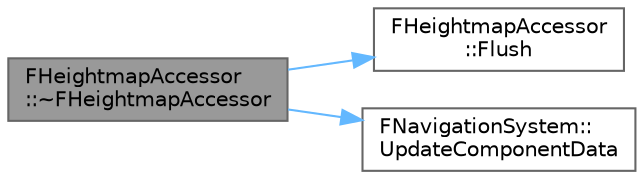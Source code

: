 digraph "FHeightmapAccessor::~FHeightmapAccessor"
{
 // INTERACTIVE_SVG=YES
 // LATEX_PDF_SIZE
  bgcolor="transparent";
  edge [fontname=Helvetica,fontsize=10,labelfontname=Helvetica,labelfontsize=10];
  node [fontname=Helvetica,fontsize=10,shape=box,height=0.2,width=0.4];
  rankdir="LR";
  Node1 [id="Node000001",label="FHeightmapAccessor\l::~FHeightmapAccessor",height=0.2,width=0.4,color="gray40", fillcolor="grey60", style="filled", fontcolor="black",tooltip=" "];
  Node1 -> Node2 [id="edge1_Node000001_Node000002",color="steelblue1",style="solid",tooltip=" "];
  Node2 [id="Node000002",label="FHeightmapAccessor\l::Flush",height=0.2,width=0.4,color="grey40", fillcolor="white", style="filled",URL="$de/d23/structFHeightmapAccessor.html#ae76623f46f311929e77a1d37a0281c53",tooltip=" "];
  Node1 -> Node3 [id="edge2_Node000001_Node000003",color="steelblue1",style="solid",tooltip=" "];
  Node3 [id="Node000003",label="FNavigationSystem::\lUpdateComponentData",height=0.2,width=0.4,color="grey40", fillcolor="white", style="filled",URL="$d0/d82/namespaceFNavigationSystem.html#a154cdc6835e84f4cd00de1458c322f64",tooltip=" "];
}
